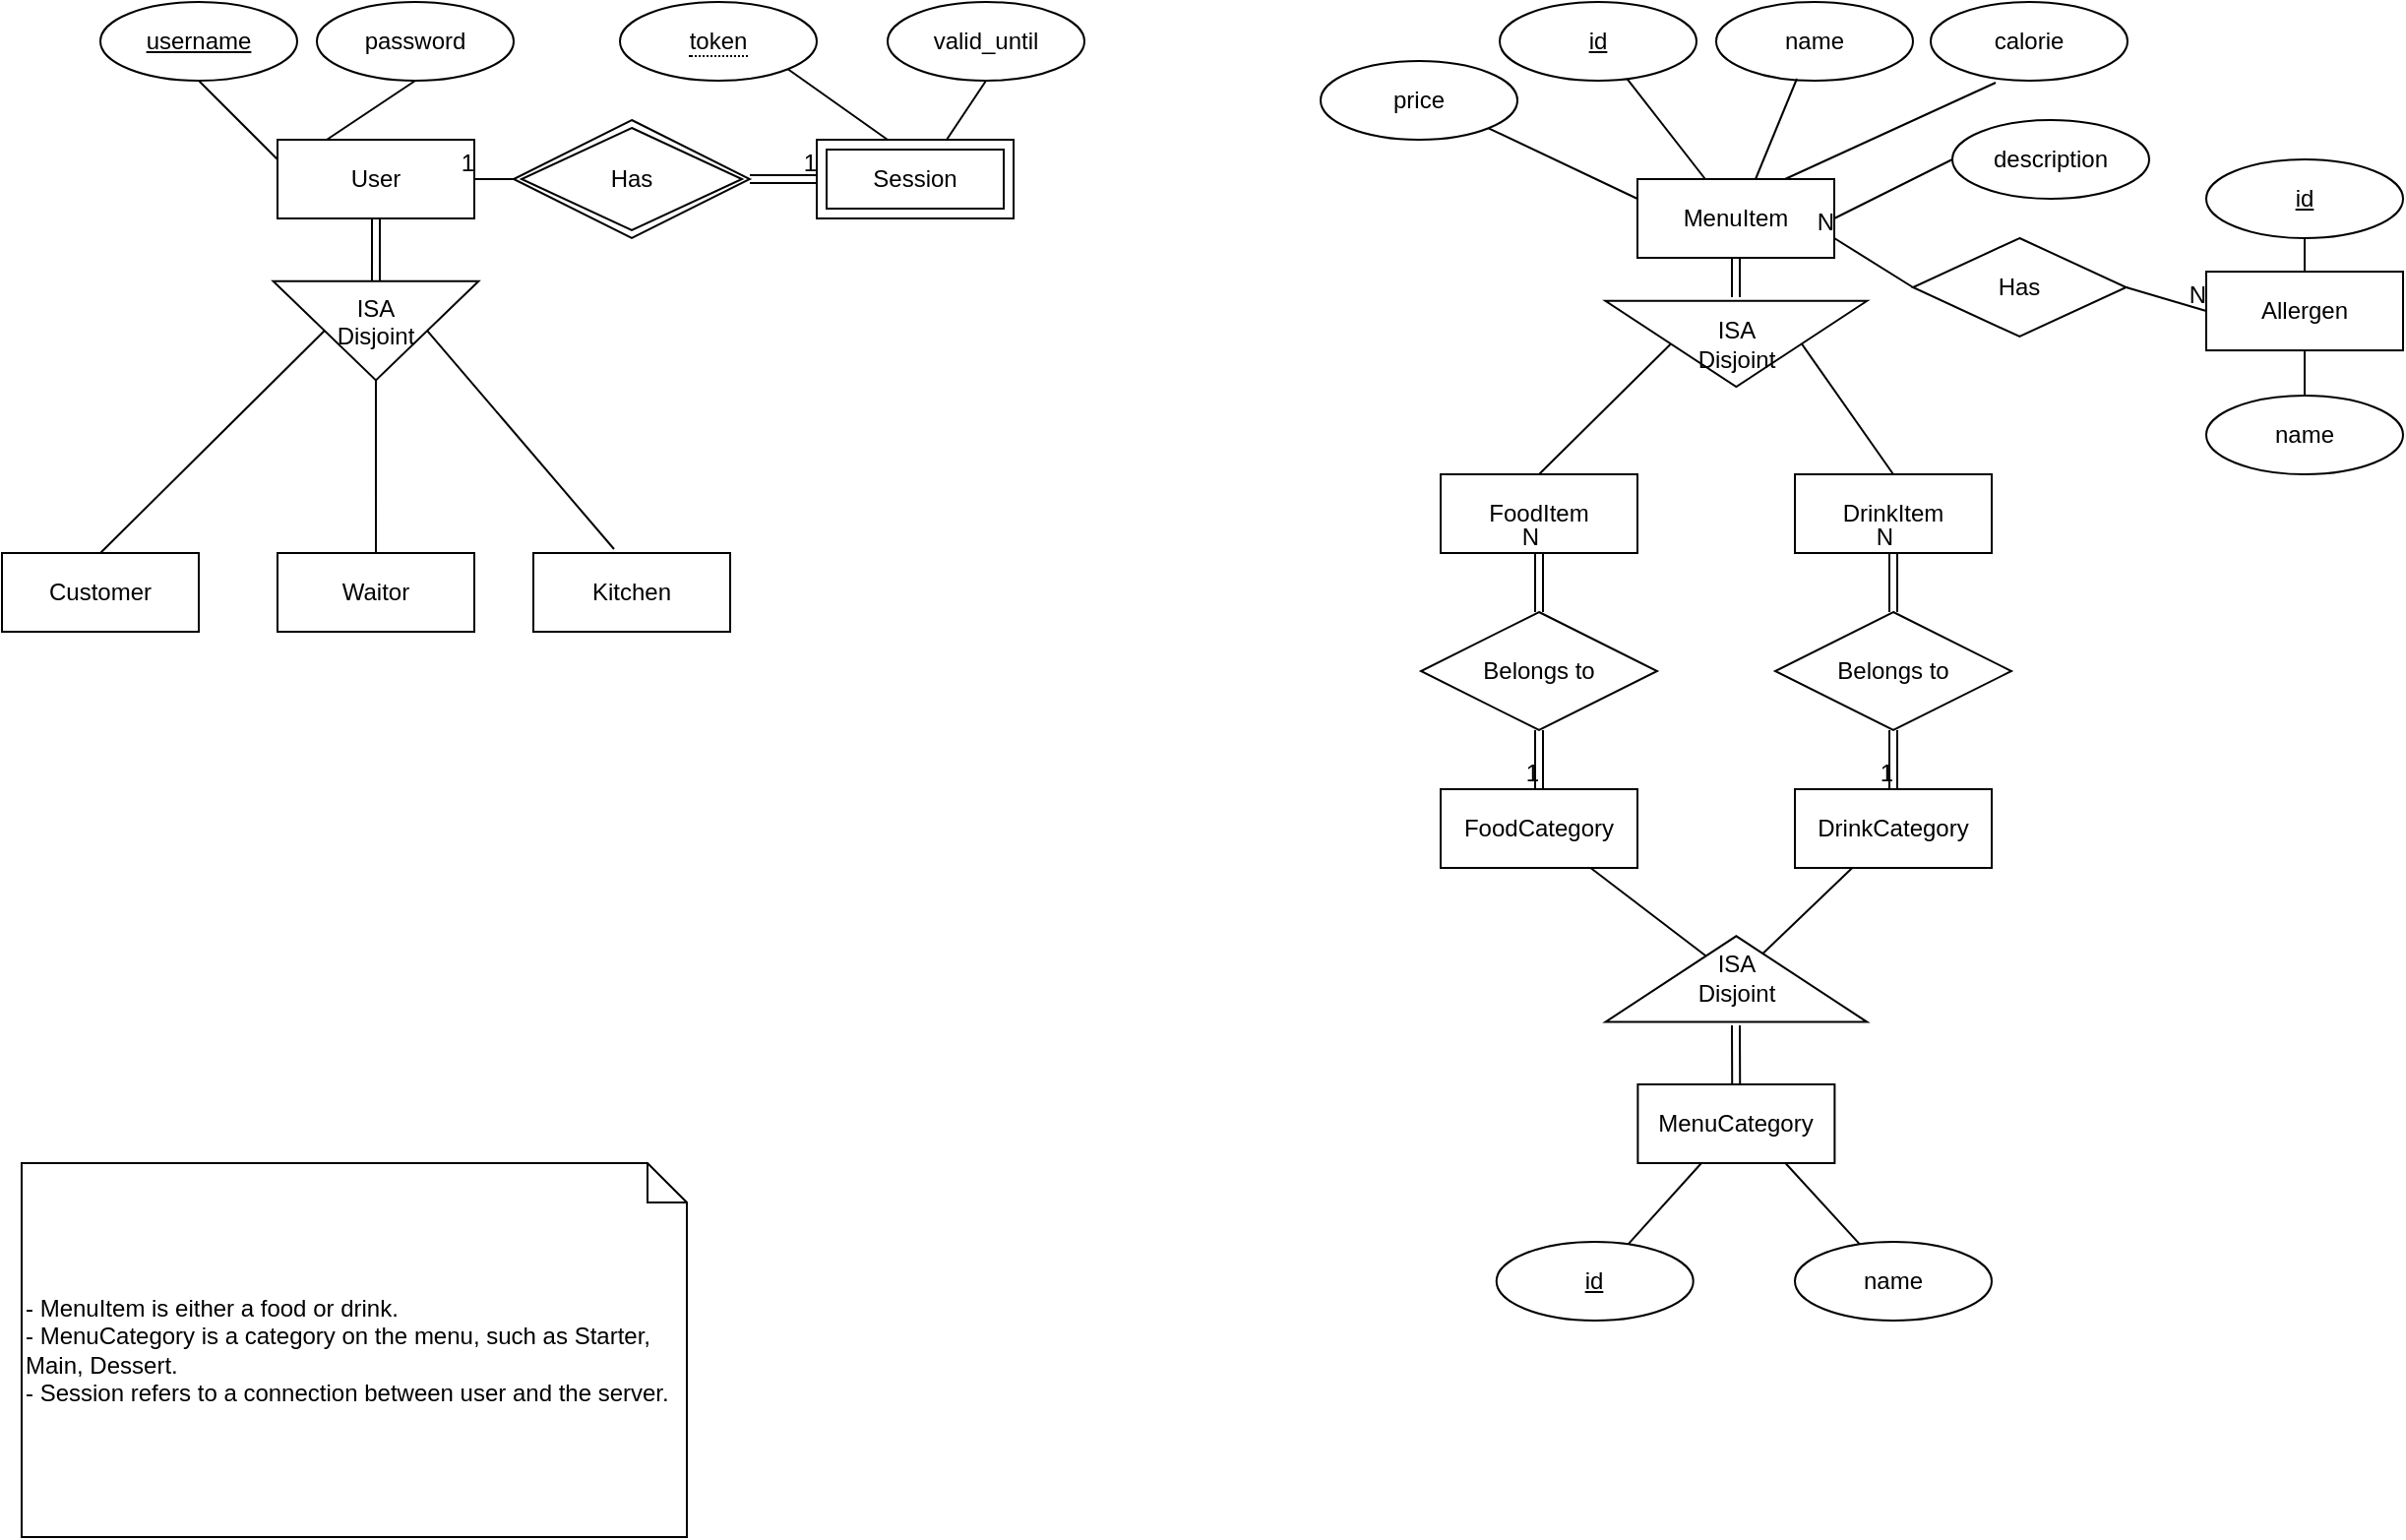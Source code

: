 <mxfile>
    <diagram id="nQcUk1bQTkJzepOr1JR_" name="Page-1">
        <mxGraphModel dx="668" dy="627" grid="1" gridSize="10" guides="1" tooltips="1" connect="1" arrows="1" fold="1" page="1" pageScale="1" pageWidth="827" pageHeight="1169" math="0" shadow="0">
            <root>
                <mxCell id="0"/>
                <mxCell id="1" parent="0"/>
                <mxCell id="2" value="User" style="whiteSpace=wrap;html=1;align=center;" parent="1" vertex="1">
                    <mxGeometry x="160" y="150" width="100" height="40" as="geometry"/>
                </mxCell>
                <mxCell id="3" value="Customer" style="whiteSpace=wrap;html=1;align=center;" parent="1" vertex="1">
                    <mxGeometry x="20" y="360" width="100" height="40" as="geometry"/>
                </mxCell>
                <mxCell id="4" value="Waitor" style="whiteSpace=wrap;html=1;align=center;" parent="1" vertex="1">
                    <mxGeometry x="160" y="360" width="100" height="40" as="geometry"/>
                </mxCell>
                <mxCell id="5" value="Kitchen" style="whiteSpace=wrap;html=1;align=center;" parent="1" vertex="1">
                    <mxGeometry x="290" y="360" width="100" height="40" as="geometry"/>
                </mxCell>
                <mxCell id="6" value="ISA&lt;br&gt;Disjoint" style="triangle;whiteSpace=wrap;html=1;rotation=90;align=center;verticalAlign=top;horizontal=0;" parent="1" vertex="1">
                    <mxGeometry x="184.84" y="194.85" width="50.31" height="104.38" as="geometry"/>
                </mxCell>
                <mxCell id="8" value="" style="endArrow=none;html=1;rounded=0;strokeColor=default;exitX=0.5;exitY=1;exitDx=0;exitDy=0;entryX=0;entryY=0.5;entryDx=0;entryDy=0;shape=link;" parent="1" source="2" target="6" edge="1">
                    <mxGeometry relative="1" as="geometry">
                        <mxPoint x="310" y="200" as="sourcePoint"/>
                        <mxPoint x="470" y="200" as="targetPoint"/>
                    </mxGeometry>
                </mxCell>
                <mxCell id="9" value="" style="endArrow=none;html=1;rounded=0;strokeColor=default;entryX=0.5;entryY=1;entryDx=0;entryDy=0;exitX=0.5;exitY=0;exitDx=0;exitDy=0;" parent="1" source="3" target="6" edge="1">
                    <mxGeometry relative="1" as="geometry">
                        <mxPoint x="70" y="300" as="sourcePoint"/>
                        <mxPoint x="230" y="300" as="targetPoint"/>
                    </mxGeometry>
                </mxCell>
                <mxCell id="10" value="" style="endArrow=none;html=1;rounded=0;strokeColor=default;exitX=1;exitY=0.5;exitDx=0;exitDy=0;" parent="1" source="6" target="4" edge="1">
                    <mxGeometry relative="1" as="geometry">
                        <mxPoint x="210" y="280" as="sourcePoint"/>
                        <mxPoint x="370" y="280" as="targetPoint"/>
                    </mxGeometry>
                </mxCell>
                <mxCell id="11" value="" style="endArrow=none;html=1;rounded=0;strokeColor=default;entryX=0.41;entryY=-0.05;entryDx=0;entryDy=0;entryPerimeter=0;exitX=0.5;exitY=0;exitDx=0;exitDy=0;" parent="1" source="6" target="5" edge="1">
                    <mxGeometry relative="1" as="geometry">
                        <mxPoint x="250" y="240" as="sourcePoint"/>
                        <mxPoint x="410" y="240" as="targetPoint"/>
                    </mxGeometry>
                </mxCell>
                <mxCell id="12" value="username" style="ellipse;whiteSpace=wrap;html=1;align=center;fontStyle=4;" parent="1" vertex="1">
                    <mxGeometry x="70" y="80" width="100" height="40" as="geometry"/>
                </mxCell>
                <mxCell id="13" value="" style="endArrow=none;html=1;rounded=0;strokeColor=default;exitX=0.5;exitY=1;exitDx=0;exitDy=0;entryX=0;entryY=0.25;entryDx=0;entryDy=0;" parent="1" source="12" target="2" edge="1">
                    <mxGeometry relative="1" as="geometry">
                        <mxPoint x="60" y="170" as="sourcePoint"/>
                        <mxPoint x="220" y="170" as="targetPoint"/>
                    </mxGeometry>
                </mxCell>
                <mxCell id="14" value="password" style="ellipse;whiteSpace=wrap;html=1;align=center;" parent="1" vertex="1">
                    <mxGeometry x="180" y="80" width="100" height="40" as="geometry"/>
                </mxCell>
                <mxCell id="16" value="" style="endArrow=none;html=1;rounded=0;strokeColor=default;exitX=0.5;exitY=1;exitDx=0;exitDy=0;entryX=0.25;entryY=0;entryDx=0;entryDy=0;" parent="1" source="14" target="2" edge="1">
                    <mxGeometry relative="1" as="geometry">
                        <mxPoint x="280" y="120" as="sourcePoint"/>
                        <mxPoint x="440" y="120" as="targetPoint"/>
                    </mxGeometry>
                </mxCell>
                <mxCell id="20" value="" style="endArrow=none;html=1;rounded=0;strokeColor=default;entryX=0.5;entryY=0;entryDx=0;entryDy=0;exitX=1;exitY=1;exitDx=0;exitDy=0;" parent="1" source="130" edge="1">
                    <mxGeometry relative="1" as="geometry">
                        <mxPoint x="416.953" y="116.845" as="sourcePoint"/>
                        <mxPoint x="470" y="150" as="targetPoint"/>
                    </mxGeometry>
                </mxCell>
                <mxCell id="21" value="Session" style="shape=ext;margin=3;double=1;whiteSpace=wrap;html=1;align=center;" parent="1" vertex="1">
                    <mxGeometry x="434" y="150" width="100" height="40" as="geometry"/>
                </mxCell>
                <mxCell id="22" value="valid_until" style="ellipse;whiteSpace=wrap;html=1;align=center;" parent="1" vertex="1">
                    <mxGeometry x="470" y="80" width="100" height="40" as="geometry"/>
                </mxCell>
                <mxCell id="23" value="" style="endArrow=none;html=1;rounded=0;strokeColor=default;entryX=0.5;entryY=1;entryDx=0;entryDy=0;exitX=0.66;exitY=0;exitDx=0;exitDy=0;exitPerimeter=0;" parent="1" source="21" target="22" edge="1">
                    <mxGeometry relative="1" as="geometry">
                        <mxPoint x="310" y="230" as="sourcePoint"/>
                        <mxPoint x="470" y="230" as="targetPoint"/>
                    </mxGeometry>
                </mxCell>
                <mxCell id="24" value="&lt;div style=&quot;text-align: start;&quot;&gt;MenuItem&lt;/div&gt;" style="whiteSpace=wrap;html=1;align=center;" parent="1" vertex="1">
                    <mxGeometry x="851" y="170" width="100" height="40" as="geometry"/>
                </mxCell>
                <mxCell id="26" value="" style="edgeStyle=none;rounded=1;html=1;strokeColor=default;endArrow=none;endFill=0;" parent="1" source="25" target="24" edge="1">
                    <mxGeometry relative="1" as="geometry"/>
                </mxCell>
                <mxCell id="25" value="id" style="ellipse;whiteSpace=wrap;html=1;align=center;fontStyle=4;" parent="1" vertex="1">
                    <mxGeometry x="781" y="80" width="100" height="40" as="geometry"/>
                </mxCell>
                <mxCell id="28" value="name" style="ellipse;whiteSpace=wrap;html=1;align=center;" parent="1" vertex="1">
                    <mxGeometry x="891" y="80" width="100" height="40" as="geometry"/>
                </mxCell>
                <mxCell id="35" value="" style="endArrow=none;html=1;rounded=0;strokeColor=default;entryX=0.41;entryY=0.975;entryDx=0;entryDy=0;entryPerimeter=0;" parent="1" target="28" edge="1">
                    <mxGeometry relative="1" as="geometry">
                        <mxPoint x="911" y="170" as="sourcePoint"/>
                        <mxPoint x="1071" y="170" as="targetPoint"/>
                    </mxGeometry>
                </mxCell>
                <mxCell id="39" value="price" style="ellipse;whiteSpace=wrap;html=1;align=center;" parent="1" vertex="1">
                    <mxGeometry x="690" y="110" width="100" height="40" as="geometry"/>
                </mxCell>
                <mxCell id="40" value="calorie" style="ellipse;whiteSpace=wrap;html=1;align=center;" parent="1" vertex="1">
                    <mxGeometry x="1000" y="80" width="100" height="40" as="geometry"/>
                </mxCell>
                <mxCell id="46" value="" style="endArrow=none;html=1;rounded=0;strokeColor=default;exitX=1;exitY=1;exitDx=0;exitDy=0;entryX=0;entryY=0.25;entryDx=0;entryDy=0;" parent="1" source="39" target="24" edge="1">
                    <mxGeometry relative="1" as="geometry">
                        <mxPoint x="781.63" y="184.08" as="sourcePoint"/>
                        <mxPoint x="850" y="180" as="targetPoint"/>
                    </mxGeometry>
                </mxCell>
                <mxCell id="47" value="" style="endArrow=none;html=1;rounded=0;strokeColor=default;exitX=0.75;exitY=0;exitDx=0;exitDy=0;entryX=0.33;entryY=1.025;entryDx=0;entryDy=0;entryPerimeter=0;" parent="1" source="24" target="40" edge="1">
                    <mxGeometry relative="1" as="geometry">
                        <mxPoint x="931" y="270" as="sourcePoint"/>
                        <mxPoint x="1091" y="270" as="targetPoint"/>
                    </mxGeometry>
                </mxCell>
                <mxCell id="48" value="FoodItem" style="whiteSpace=wrap;html=1;align=center;" parent="1" vertex="1">
                    <mxGeometry x="751" y="320" width="100" height="40" as="geometry"/>
                </mxCell>
                <mxCell id="49" value="ISA&lt;br&gt;Disjoint" style="triangle;whiteSpace=wrap;html=1;rotation=90;align=center;horizontal=0;" parent="1" vertex="1">
                    <mxGeometry x="879.37" y="187.24" width="43.65" height="132.95" as="geometry"/>
                </mxCell>
                <mxCell id="50" value="" style="endArrow=none;html=1;rounded=0;strokeColor=default;shape=link;" parent="1" source="24" edge="1">
                    <mxGeometry relative="1" as="geometry">
                        <mxPoint x="741" y="280" as="sourcePoint"/>
                        <mxPoint x="901" y="230" as="targetPoint"/>
                    </mxGeometry>
                </mxCell>
                <mxCell id="51" value="DrinkItem" style="whiteSpace=wrap;html=1;align=center;" parent="1" vertex="1">
                    <mxGeometry x="931" y="320" width="100" height="40" as="geometry"/>
                </mxCell>
                <mxCell id="52" value="description" style="ellipse;whiteSpace=wrap;html=1;align=center;" parent="1" vertex="1">
                    <mxGeometry x="1011" y="140" width="100" height="40" as="geometry"/>
                </mxCell>
                <mxCell id="53" value="" style="endArrow=none;html=1;rounded=0;strokeColor=default;entryX=0;entryY=0.5;entryDx=0;entryDy=0;" parent="1" target="52" edge="1">
                    <mxGeometry relative="1" as="geometry">
                        <mxPoint x="951" y="190" as="sourcePoint"/>
                        <mxPoint x="1111" y="190" as="targetPoint"/>
                    </mxGeometry>
                </mxCell>
                <mxCell id="61" value="" style="endArrow=none;html=1;rounded=0;strokeColor=default;entryX=0.5;entryY=1;entryDx=0;entryDy=0;exitX=0.5;exitY=0;exitDx=0;exitDy=0;" parent="1" source="48" target="49" edge="1">
                    <mxGeometry relative="1" as="geometry">
                        <mxPoint x="761" y="280" as="sourcePoint"/>
                        <mxPoint x="921" y="280" as="targetPoint"/>
                    </mxGeometry>
                </mxCell>
                <mxCell id="62" value="" style="endArrow=none;html=1;rounded=0;strokeColor=default;entryX=0.5;entryY=0;entryDx=0;entryDy=0;exitX=0.5;exitY=0;exitDx=0;exitDy=0;" parent="1" source="49" target="51" edge="1">
                    <mxGeometry relative="1" as="geometry">
                        <mxPoint x="931" y="250" as="sourcePoint"/>
                        <mxPoint x="1091" y="250" as="targetPoint"/>
                    </mxGeometry>
                </mxCell>
                <mxCell id="63" value="Has" style="shape=rhombus;double=1;perimeter=rhombusPerimeter;whiteSpace=wrap;html=1;align=center;" parent="1" vertex="1">
                    <mxGeometry x="280" y="140" width="120" height="60" as="geometry"/>
                </mxCell>
                <mxCell id="71" value="Allergen" style="whiteSpace=wrap;html=1;align=center;" parent="1" vertex="1">
                    <mxGeometry x="1140" y="217.04" width="100" height="40" as="geometry"/>
                </mxCell>
                <mxCell id="73" style="edgeStyle=none;rounded=1;html=1;exitX=0.5;exitY=1;exitDx=0;exitDy=0;strokeColor=default;endArrow=none;endFill=0;entryX=0.5;entryY=0;entryDx=0;entryDy=0;" parent="1" source="72" target="71" edge="1">
                    <mxGeometry relative="1" as="geometry">
                        <mxPoint x="1170" y="260" as="targetPoint"/>
                    </mxGeometry>
                </mxCell>
                <mxCell id="72" value="id" style="ellipse;whiteSpace=wrap;html=1;align=center;fontStyle=4;" parent="1" vertex="1">
                    <mxGeometry x="1140" y="160" width="100" height="40" as="geometry"/>
                </mxCell>
                <mxCell id="78" value="Has" style="shape=rhombus;perimeter=rhombusPerimeter;whiteSpace=wrap;html=1;align=center;rotation=0;" parent="1" vertex="1">
                    <mxGeometry x="991" y="200.0" width="108.33" height="50" as="geometry"/>
                </mxCell>
                <mxCell id="96" value="" style="edgeStyle=none;rounded=1;html=1;strokeColor=default;endArrow=none;endFill=0;" parent="1" source="84" target="95" edge="1">
                    <mxGeometry relative="1" as="geometry"/>
                </mxCell>
                <mxCell id="84" value="FoodCategory" style="whiteSpace=wrap;html=1;align=center;" parent="1" vertex="1">
                    <mxGeometry x="751" y="480" width="100" height="40" as="geometry"/>
                </mxCell>
                <mxCell id="85" value="Belongs to" style="shape=rhombus;perimeter=rhombusPerimeter;whiteSpace=wrap;html=1;align=center;" parent="1" vertex="1">
                    <mxGeometry x="741" y="390" width="120" height="60" as="geometry"/>
                </mxCell>
                <mxCell id="91" value="Belongs to" style="shape=rhombus;perimeter=rhombusPerimeter;whiteSpace=wrap;html=1;align=center;" parent="1" vertex="1">
                    <mxGeometry x="921" y="390" width="120" height="60" as="geometry"/>
                </mxCell>
                <mxCell id="97" value="" style="edgeStyle=none;rounded=1;html=1;strokeColor=default;endArrow=none;endFill=0;" parent="1" source="93" target="95" edge="1">
                    <mxGeometry relative="1" as="geometry"/>
                </mxCell>
                <mxCell id="93" value="DrinkCategory" style="whiteSpace=wrap;html=1;align=center;" parent="1" vertex="1">
                    <mxGeometry x="931" y="480" width="100" height="40" as="geometry"/>
                </mxCell>
                <mxCell id="95" value="ISA&lt;br&gt;Disjoint" style="triangle;whiteSpace=wrap;html=1;rotation=90;align=center;horizontal=0;direction=west;" parent="1" vertex="1">
                    <mxGeometry x="879.37" y="510" width="43.65" height="132.95" as="geometry"/>
                </mxCell>
                <mxCell id="99" value="" style="edgeStyle=none;rounded=1;html=1;strokeColor=default;endArrow=none;endFill=0;shape=link;" parent="1" source="98" edge="1">
                    <mxGeometry relative="1" as="geometry">
                        <mxPoint x="901" y="600" as="targetPoint"/>
                    </mxGeometry>
                </mxCell>
                <mxCell id="98" value="MenuCategory" style="whiteSpace=wrap;html=1;align=center;" parent="1" vertex="1">
                    <mxGeometry x="851.19" y="630" width="100" height="40" as="geometry"/>
                </mxCell>
                <mxCell id="101" style="edgeStyle=none;rounded=1;html=1;entryX=0.323;entryY=1;entryDx=0;entryDy=0;entryPerimeter=0;strokeColor=default;endArrow=none;endFill=0;" parent="1" source="100" target="98" edge="1">
                    <mxGeometry relative="1" as="geometry"/>
                </mxCell>
                <mxCell id="100" value="id" style="ellipse;whiteSpace=wrap;html=1;align=center;fontStyle=4;" parent="1" vertex="1">
                    <mxGeometry x="779.37" y="710" width="100" height="40" as="geometry"/>
                </mxCell>
                <mxCell id="104" style="edgeStyle=none;rounded=1;html=1;entryX=0.75;entryY=1;entryDx=0;entryDy=0;strokeColor=default;endArrow=none;endFill=0;" parent="1" source="103" target="98" edge="1">
                    <mxGeometry relative="1" as="geometry"/>
                </mxCell>
                <mxCell id="103" value="name" style="ellipse;whiteSpace=wrap;html=1;align=center;" parent="1" vertex="1">
                    <mxGeometry x="931" y="710" width="100" height="40" as="geometry"/>
                </mxCell>
                <mxCell id="105" value="" style="endArrow=none;html=1;rounded=0;entryX=0;entryY=0.5;entryDx=0;entryDy=0;exitX=1;exitY=0.5;exitDx=0;exitDy=0;shape=link;" parent="1" source="63" target="21" edge="1">
                    <mxGeometry relative="1" as="geometry">
                        <mxPoint x="290" y="270" as="sourcePoint"/>
                        <mxPoint x="450" y="270" as="targetPoint"/>
                    </mxGeometry>
                </mxCell>
                <mxCell id="106" value="1" style="resizable=0;html=1;align=right;verticalAlign=bottom;" parent="105" connectable="0" vertex="1">
                    <mxGeometry x="1" relative="1" as="geometry"/>
                </mxCell>
                <mxCell id="107" value="" style="endArrow=none;html=1;rounded=0;entryX=1;entryY=0.5;entryDx=0;entryDy=0;exitX=0;exitY=0.5;exitDx=0;exitDy=0;" parent="1" source="63" target="2" edge="1">
                    <mxGeometry relative="1" as="geometry">
                        <mxPoint x="380" y="280" as="sourcePoint"/>
                        <mxPoint x="330" y="280" as="targetPoint"/>
                    </mxGeometry>
                </mxCell>
                <mxCell id="108" value="1" style="resizable=0;html=1;align=right;verticalAlign=bottom;" parent="107" connectable="0" vertex="1">
                    <mxGeometry x="1" relative="1" as="geometry"/>
                </mxCell>
                <mxCell id="109" value="" style="endArrow=none;html=1;rounded=0;entryX=1;entryY=0.75;entryDx=0;entryDy=0;exitX=0;exitY=0.5;exitDx=0;exitDy=0;" parent="1" source="78" target="24" edge="1">
                    <mxGeometry relative="1" as="geometry">
                        <mxPoint x="1190" y="229.23" as="sourcePoint"/>
                        <mxPoint x="1261" y="259.23" as="targetPoint"/>
                    </mxGeometry>
                </mxCell>
                <mxCell id="110" value="N" style="resizable=0;html=1;align=right;verticalAlign=bottom;" parent="109" connectable="0" vertex="1">
                    <mxGeometry x="1" relative="1" as="geometry"/>
                </mxCell>
                <mxCell id="111" value="" style="endArrow=none;html=1;rounded=0;entryX=0;entryY=0.5;entryDx=0;entryDy=0;exitX=1;exitY=0.5;exitDx=0;exitDy=0;" parent="1" source="78" target="71" edge="1">
                    <mxGeometry relative="1" as="geometry">
                        <mxPoint x="1129.997" y="316.73" as="sourcePoint"/>
                        <mxPoint x="1209.75" y="349.23" as="targetPoint"/>
                    </mxGeometry>
                </mxCell>
                <mxCell id="112" value="N" style="resizable=0;html=1;align=right;verticalAlign=bottom;" parent="111" connectable="0" vertex="1">
                    <mxGeometry x="1" relative="1" as="geometry"/>
                </mxCell>
                <mxCell id="117" value="" style="endArrow=none;html=1;rounded=0;entryX=0.5;entryY=0;entryDx=0;entryDy=0;exitX=0.5;exitY=1;exitDx=0;exitDy=0;shape=link;" parent="1" source="85" target="84" edge="1">
                    <mxGeometry relative="1" as="geometry">
                        <mxPoint x="800" y="390" as="sourcePoint"/>
                        <mxPoint x="960" y="390" as="targetPoint"/>
                    </mxGeometry>
                </mxCell>
                <mxCell id="118" value="1" style="resizable=0;html=1;align=right;verticalAlign=bottom;" parent="117" connectable="0" vertex="1">
                    <mxGeometry x="1" relative="1" as="geometry"/>
                </mxCell>
                <mxCell id="119" value="" style="endArrow=none;html=1;rounded=0;entryX=0.5;entryY=1;entryDx=0;entryDy=0;exitX=0.5;exitY=0;exitDx=0;exitDy=0;shape=link;" parent="1" source="85" target="48" edge="1">
                    <mxGeometry relative="1" as="geometry">
                        <mxPoint x="600" y="400" as="sourcePoint"/>
                        <mxPoint x="760" y="400" as="targetPoint"/>
                    </mxGeometry>
                </mxCell>
                <mxCell id="120" value="N" style="resizable=0;html=1;align=right;verticalAlign=bottom;" parent="119" connectable="0" vertex="1">
                    <mxGeometry x="1" relative="1" as="geometry"/>
                </mxCell>
                <mxCell id="121" value="" style="endArrow=none;html=1;rounded=0;entryX=0.5;entryY=1;entryDx=0;entryDy=0;exitX=0.5;exitY=0;exitDx=0;exitDy=0;shape=link;" parent="1" source="91" target="51" edge="1">
                    <mxGeometry relative="1" as="geometry">
                        <mxPoint x="840" y="390" as="sourcePoint"/>
                        <mxPoint x="1000" y="390" as="targetPoint"/>
                    </mxGeometry>
                </mxCell>
                <mxCell id="122" value="N" style="resizable=0;html=1;align=right;verticalAlign=bottom;" parent="121" connectable="0" vertex="1">
                    <mxGeometry x="1" relative="1" as="geometry"/>
                </mxCell>
                <mxCell id="123" value="" style="endArrow=none;html=1;rounded=0;entryX=0.5;entryY=0;entryDx=0;entryDy=0;exitX=0.5;exitY=1;exitDx=0;exitDy=0;shape=link;" parent="1" source="91" target="93" edge="1">
                    <mxGeometry relative="1" as="geometry">
                        <mxPoint x="570" y="470" as="sourcePoint"/>
                        <mxPoint x="730" y="470" as="targetPoint"/>
                    </mxGeometry>
                </mxCell>
                <mxCell id="124" value="1" style="resizable=0;html=1;align=right;verticalAlign=bottom;" parent="123" connectable="0" vertex="1">
                    <mxGeometry x="1" relative="1" as="geometry"/>
                </mxCell>
                <mxCell id="125" value="name" style="ellipse;whiteSpace=wrap;html=1;align=center;" parent="1" vertex="1">
                    <mxGeometry x="1140" y="280" width="100" height="40" as="geometry"/>
                </mxCell>
                <mxCell id="127" value="" style="endArrow=none;html=1;rounded=0;exitX=0.5;exitY=0;exitDx=0;exitDy=0;entryX=0.5;entryY=1;entryDx=0;entryDy=0;" parent="1" source="125" target="71" edge="1">
                    <mxGeometry relative="1" as="geometry">
                        <mxPoint x="1280" y="59.23" as="sourcePoint"/>
                        <mxPoint x="1440" y="59.23" as="targetPoint"/>
                    </mxGeometry>
                </mxCell>
                <mxCell id="129" value="- MenuItem is either a food or drink.&lt;br&gt;- MenuCategory is a category on the menu, such as Starter, Main, Dessert.&lt;br&gt;- Session refers to a connection between user and the server." style="shape=note;size=20;whiteSpace=wrap;html=1;align=left;" parent="1" vertex="1">
                    <mxGeometry x="30" y="670" width="338" height="190" as="geometry"/>
                </mxCell>
                <mxCell id="130" value="&lt;span style=&quot;border-bottom: 1px dotted&quot;&gt;token&lt;/span&gt;" style="ellipse;whiteSpace=wrap;html=1;align=center;" parent="1" vertex="1">
                    <mxGeometry x="334" y="80" width="100" height="40" as="geometry"/>
                </mxCell>
            </root>
        </mxGraphModel>
    </diagram>
</mxfile>